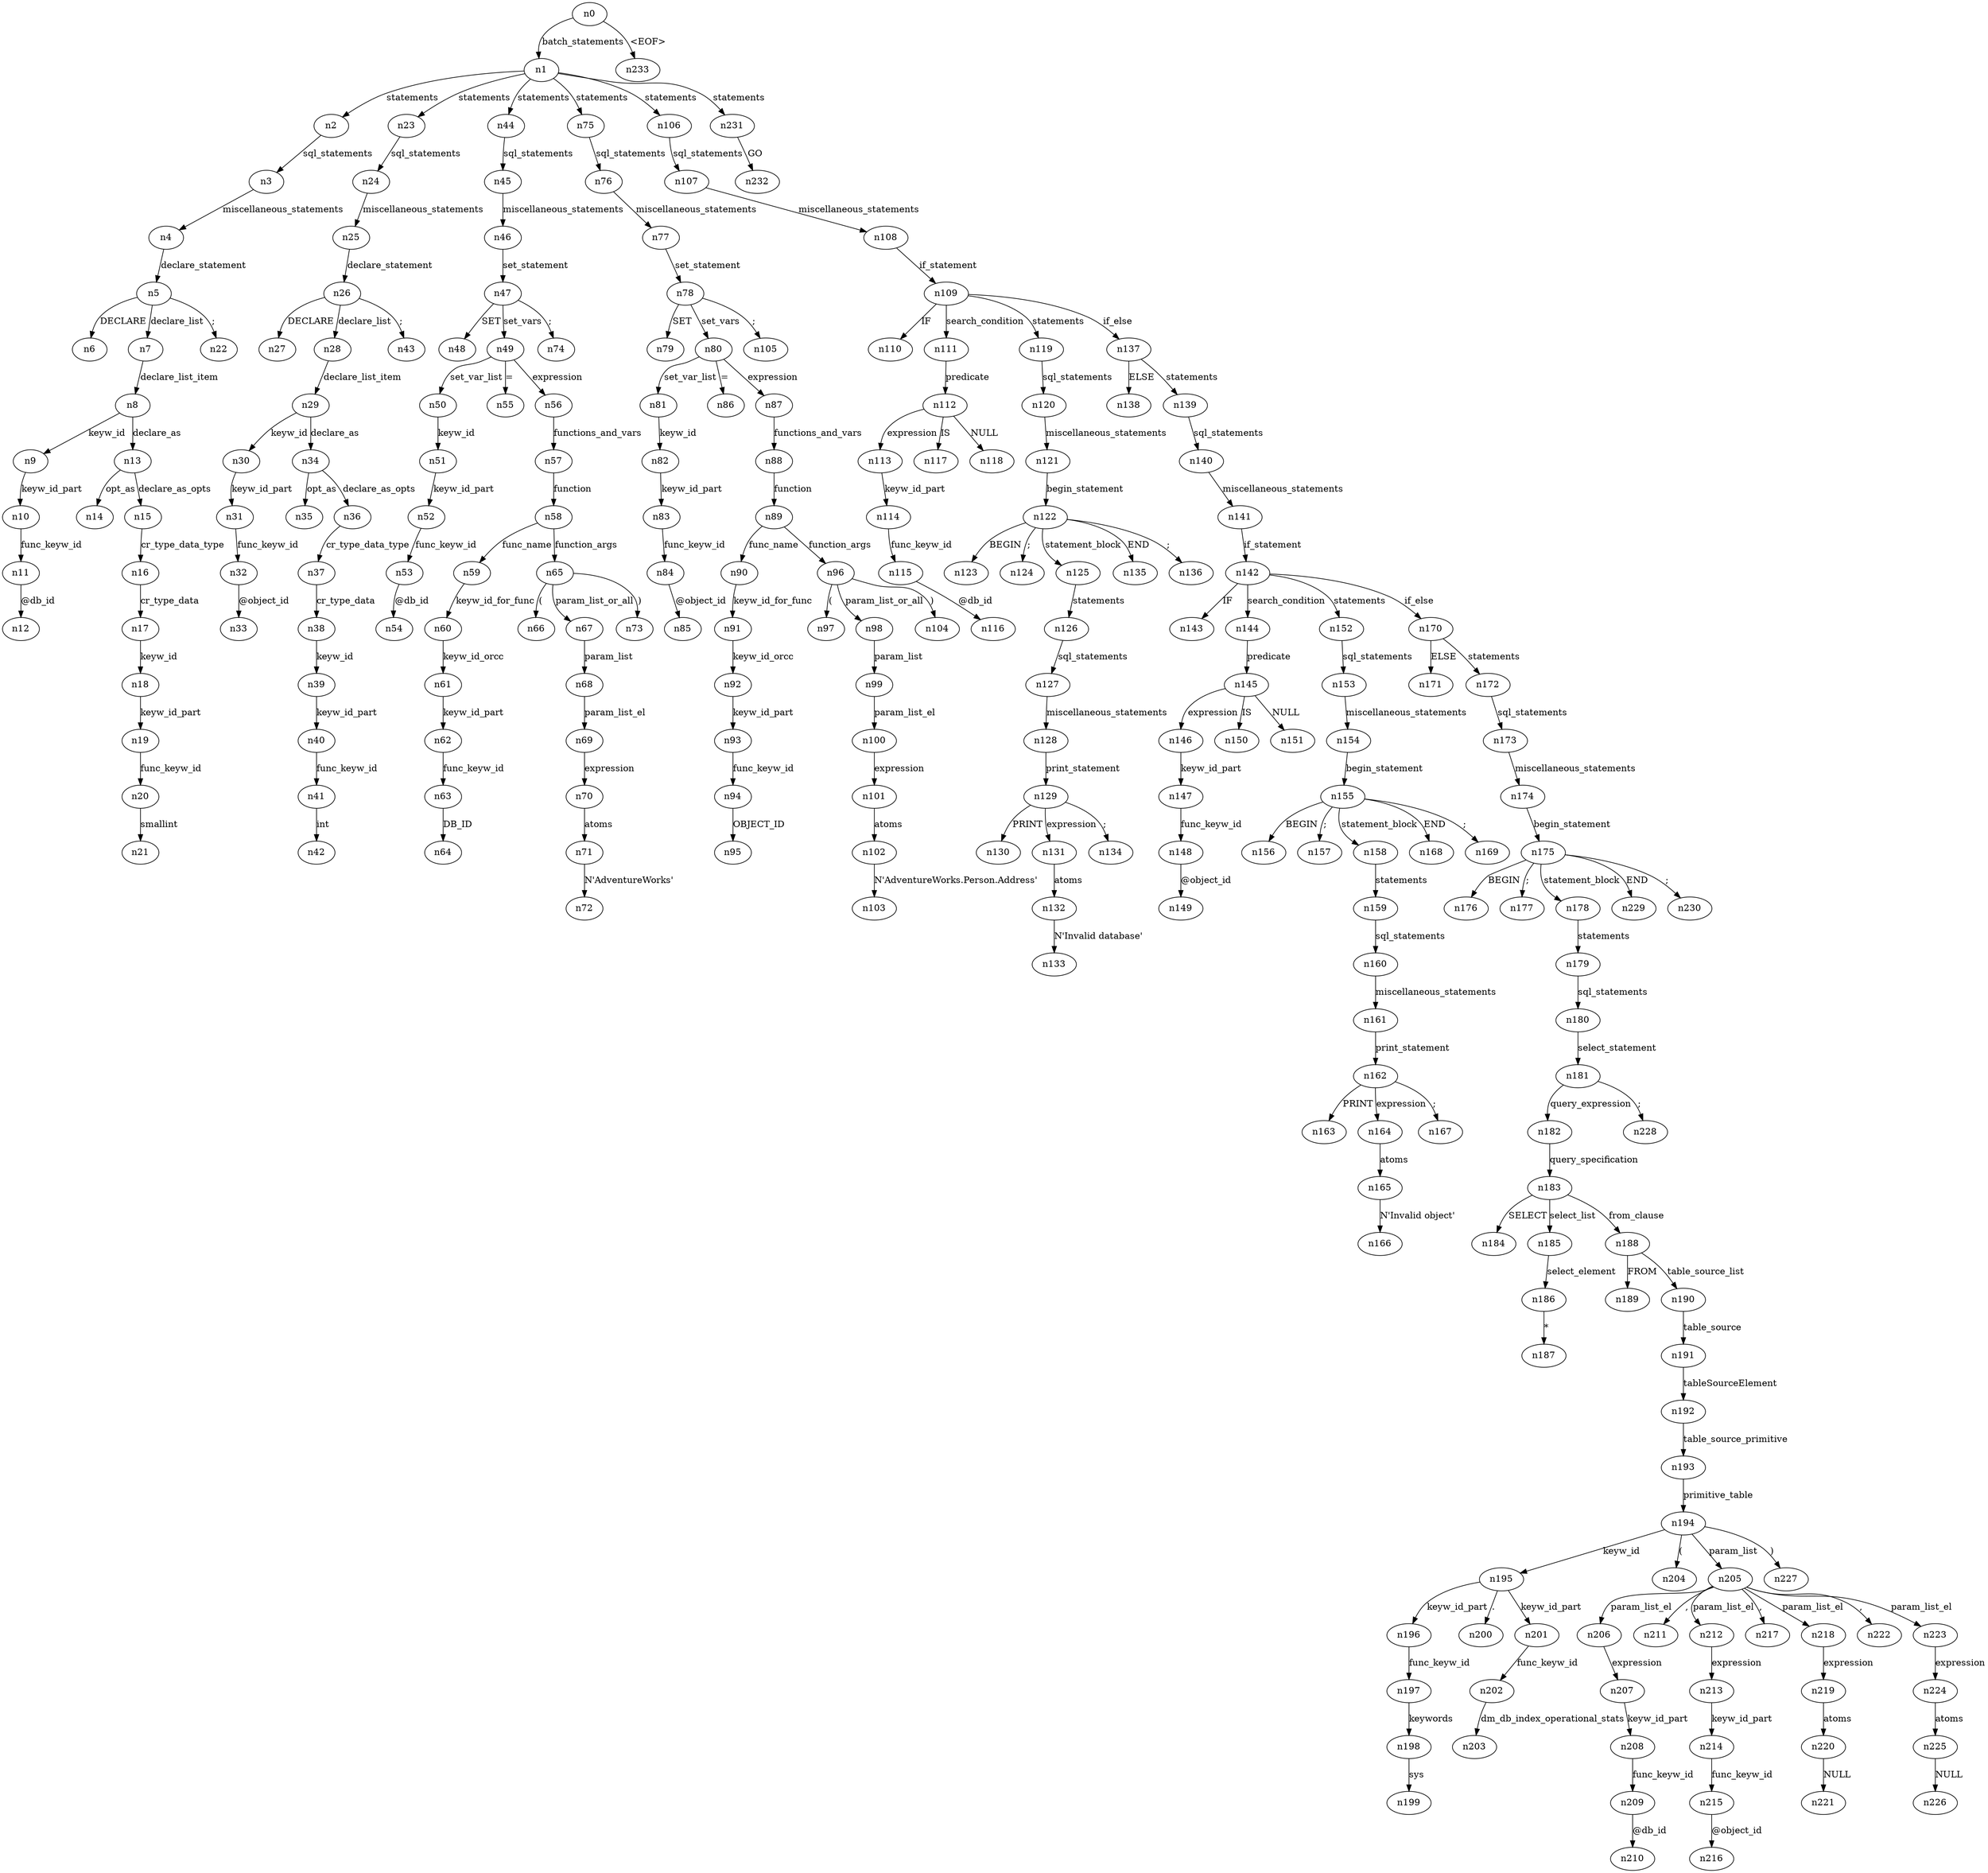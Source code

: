 digraph ParseTree {
  n0 -> n1 [label="batch_statements"];
  n1 -> n2 [label="statements"];
  n2 -> n3 [label="sql_statements"];
  n3 -> n4 [label="miscellaneous_statements"];
  n4 -> n5 [label="declare_statement"];
  n5 -> n6 [label="DECLARE"];
  n5 -> n7 [label="declare_list"];
  n7 -> n8 [label="declare_list_item"];
  n8 -> n9 [label="keyw_id"];
  n9 -> n10 [label="keyw_id_part"];
  n10 -> n11 [label="func_keyw_id"];
  n11 -> n12 [label="@db_id"];
  n8 -> n13 [label="declare_as"];
  n13 -> n14 [label="opt_as"];
  n13 -> n15 [label="declare_as_opts"];
  n15 -> n16 [label="cr_type_data_type"];
  n16 -> n17 [label="cr_type_data"];
  n17 -> n18 [label="keyw_id"];
  n18 -> n19 [label="keyw_id_part"];
  n19 -> n20 [label="func_keyw_id"];
  n20 -> n21 [label="smallint"];
  n5 -> n22 [label=";"];
  n1 -> n23 [label="statements"];
  n23 -> n24 [label="sql_statements"];
  n24 -> n25 [label="miscellaneous_statements"];
  n25 -> n26 [label="declare_statement"];
  n26 -> n27 [label="DECLARE"];
  n26 -> n28 [label="declare_list"];
  n28 -> n29 [label="declare_list_item"];
  n29 -> n30 [label="keyw_id"];
  n30 -> n31 [label="keyw_id_part"];
  n31 -> n32 [label="func_keyw_id"];
  n32 -> n33 [label="@object_id"];
  n29 -> n34 [label="declare_as"];
  n34 -> n35 [label="opt_as"];
  n34 -> n36 [label="declare_as_opts"];
  n36 -> n37 [label="cr_type_data_type"];
  n37 -> n38 [label="cr_type_data"];
  n38 -> n39 [label="keyw_id"];
  n39 -> n40 [label="keyw_id_part"];
  n40 -> n41 [label="func_keyw_id"];
  n41 -> n42 [label="int"];
  n26 -> n43 [label=";"];
  n1 -> n44 [label="statements"];
  n44 -> n45 [label="sql_statements"];
  n45 -> n46 [label="miscellaneous_statements"];
  n46 -> n47 [label="set_statement"];
  n47 -> n48 [label="SET"];
  n47 -> n49 [label="set_vars"];
  n49 -> n50 [label="set_var_list"];
  n50 -> n51 [label="keyw_id"];
  n51 -> n52 [label="keyw_id_part"];
  n52 -> n53 [label="func_keyw_id"];
  n53 -> n54 [label="@db_id"];
  n49 -> n55 [label="="];
  n49 -> n56 [label="expression"];
  n56 -> n57 [label="functions_and_vars"];
  n57 -> n58 [label="function"];
  n58 -> n59 [label="func_name"];
  n59 -> n60 [label="keyw_id_for_func"];
  n60 -> n61 [label="keyw_id_orcc"];
  n61 -> n62 [label="keyw_id_part"];
  n62 -> n63 [label="func_keyw_id"];
  n63 -> n64 [label="DB_ID"];
  n58 -> n65 [label="function_args"];
  n65 -> n66 [label="("];
  n65 -> n67 [label="param_list_or_all"];
  n67 -> n68 [label="param_list"];
  n68 -> n69 [label="param_list_el"];
  n69 -> n70 [label="expression"];
  n70 -> n71 [label="atoms"];
  n71 -> n72 [label="N'AdventureWorks'"];
  n65 -> n73 [label=")"];
  n47 -> n74 [label=";"];
  n1 -> n75 [label="statements"];
  n75 -> n76 [label="sql_statements"];
  n76 -> n77 [label="miscellaneous_statements"];
  n77 -> n78 [label="set_statement"];
  n78 -> n79 [label="SET"];
  n78 -> n80 [label="set_vars"];
  n80 -> n81 [label="set_var_list"];
  n81 -> n82 [label="keyw_id"];
  n82 -> n83 [label="keyw_id_part"];
  n83 -> n84 [label="func_keyw_id"];
  n84 -> n85 [label="@object_id"];
  n80 -> n86 [label="="];
  n80 -> n87 [label="expression"];
  n87 -> n88 [label="functions_and_vars"];
  n88 -> n89 [label="function"];
  n89 -> n90 [label="func_name"];
  n90 -> n91 [label="keyw_id_for_func"];
  n91 -> n92 [label="keyw_id_orcc"];
  n92 -> n93 [label="keyw_id_part"];
  n93 -> n94 [label="func_keyw_id"];
  n94 -> n95 [label="OBJECT_ID"];
  n89 -> n96 [label="function_args"];
  n96 -> n97 [label="("];
  n96 -> n98 [label="param_list_or_all"];
  n98 -> n99 [label="param_list"];
  n99 -> n100 [label="param_list_el"];
  n100 -> n101 [label="expression"];
  n101 -> n102 [label="atoms"];
  n102 -> n103 [label="N'AdventureWorks.Person.Address'"];
  n96 -> n104 [label=")"];
  n78 -> n105 [label=";"];
  n1 -> n106 [label="statements"];
  n106 -> n107 [label="sql_statements"];
  n107 -> n108 [label="miscellaneous_statements"];
  n108 -> n109 [label="if_statement"];
  n109 -> n110 [label="IF"];
  n109 -> n111 [label="search_condition"];
  n111 -> n112 [label="predicate"];
  n112 -> n113 [label="expression"];
  n113 -> n114 [label="keyw_id_part"];
  n114 -> n115 [label="func_keyw_id"];
  n115 -> n116 [label="@db_id"];
  n112 -> n117 [label="IS"];
  n112 -> n118 [label="NULL"];
  n109 -> n119 [label="statements"];
  n119 -> n120 [label="sql_statements"];
  n120 -> n121 [label="miscellaneous_statements"];
  n121 -> n122 [label="begin_statement"];
  n122 -> n123 [label="BEGIN"];
  n122 -> n124 [label=";"];
  n122 -> n125 [label="statement_block"];
  n125 -> n126 [label="statements"];
  n126 -> n127 [label="sql_statements"];
  n127 -> n128 [label="miscellaneous_statements"];
  n128 -> n129 [label="print_statement"];
  n129 -> n130 [label="PRINT"];
  n129 -> n131 [label="expression"];
  n131 -> n132 [label="atoms"];
  n132 -> n133 [label="N'Invalid database'"];
  n129 -> n134 [label=";"];
  n122 -> n135 [label="END"];
  n122 -> n136 [label=";"];
  n109 -> n137 [label="if_else"];
  n137 -> n138 [label="ELSE"];
  n137 -> n139 [label="statements"];
  n139 -> n140 [label="sql_statements"];
  n140 -> n141 [label="miscellaneous_statements"];
  n141 -> n142 [label="if_statement"];
  n142 -> n143 [label="IF"];
  n142 -> n144 [label="search_condition"];
  n144 -> n145 [label="predicate"];
  n145 -> n146 [label="expression"];
  n146 -> n147 [label="keyw_id_part"];
  n147 -> n148 [label="func_keyw_id"];
  n148 -> n149 [label="@object_id"];
  n145 -> n150 [label="IS"];
  n145 -> n151 [label="NULL"];
  n142 -> n152 [label="statements"];
  n152 -> n153 [label="sql_statements"];
  n153 -> n154 [label="miscellaneous_statements"];
  n154 -> n155 [label="begin_statement"];
  n155 -> n156 [label="BEGIN"];
  n155 -> n157 [label=";"];
  n155 -> n158 [label="statement_block"];
  n158 -> n159 [label="statements"];
  n159 -> n160 [label="sql_statements"];
  n160 -> n161 [label="miscellaneous_statements"];
  n161 -> n162 [label="print_statement"];
  n162 -> n163 [label="PRINT"];
  n162 -> n164 [label="expression"];
  n164 -> n165 [label="atoms"];
  n165 -> n166 [label="N'Invalid object'"];
  n162 -> n167 [label=";"];
  n155 -> n168 [label="END"];
  n155 -> n169 [label=";"];
  n142 -> n170 [label="if_else"];
  n170 -> n171 [label="ELSE"];
  n170 -> n172 [label="statements"];
  n172 -> n173 [label="sql_statements"];
  n173 -> n174 [label="miscellaneous_statements"];
  n174 -> n175 [label="begin_statement"];
  n175 -> n176 [label="BEGIN"];
  n175 -> n177 [label=";"];
  n175 -> n178 [label="statement_block"];
  n178 -> n179 [label="statements"];
  n179 -> n180 [label="sql_statements"];
  n180 -> n181 [label="select_statement"];
  n181 -> n182 [label="query_expression"];
  n182 -> n183 [label="query_specification"];
  n183 -> n184 [label="SELECT"];
  n183 -> n185 [label="select_list"];
  n185 -> n186 [label="select_element"];
  n186 -> n187 [label="*"];
  n183 -> n188 [label="from_clause"];
  n188 -> n189 [label="FROM"];
  n188 -> n190 [label="table_source_list"];
  n190 -> n191 [label="table_source"];
  n191 -> n192 [label="tableSourceElement"];
  n192 -> n193 [label="table_source_primitive"];
  n193 -> n194 [label="primitive_table"];
  n194 -> n195 [label="keyw_id"];
  n195 -> n196 [label="keyw_id_part"];
  n196 -> n197 [label="func_keyw_id"];
  n197 -> n198 [label="keywords"];
  n198 -> n199 [label="sys"];
  n195 -> n200 [label="."];
  n195 -> n201 [label="keyw_id_part"];
  n201 -> n202 [label="func_keyw_id"];
  n202 -> n203 [label="dm_db_index_operational_stats"];
  n194 -> n204 [label="("];
  n194 -> n205 [label="param_list"];
  n205 -> n206 [label="param_list_el"];
  n206 -> n207 [label="expression"];
  n207 -> n208 [label="keyw_id_part"];
  n208 -> n209 [label="func_keyw_id"];
  n209 -> n210 [label="@db_id"];
  n205 -> n211 [label=","];
  n205 -> n212 [label="param_list_el"];
  n212 -> n213 [label="expression"];
  n213 -> n214 [label="keyw_id_part"];
  n214 -> n215 [label="func_keyw_id"];
  n215 -> n216 [label="@object_id"];
  n205 -> n217 [label=","];
  n205 -> n218 [label="param_list_el"];
  n218 -> n219 [label="expression"];
  n219 -> n220 [label="atoms"];
  n220 -> n221 [label="NULL"];
  n205 -> n222 [label=","];
  n205 -> n223 [label="param_list_el"];
  n223 -> n224 [label="expression"];
  n224 -> n225 [label="atoms"];
  n225 -> n226 [label="NULL"];
  n194 -> n227 [label=")"];
  n181 -> n228 [label=";"];
  n175 -> n229 [label="END"];
  n175 -> n230 [label=";"];
  n1 -> n231 [label="statements"];
  n231 -> n232 [label="GO"];
  n0 -> n233 [label="<EOF>"];
}